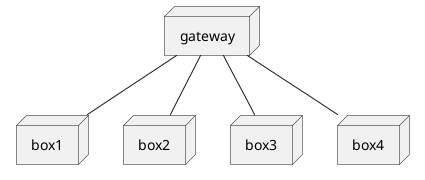 @startuml
node gateway
node box1
node box2
node box3
node box4
gateway -- box1
gateway -- box2
gateway -- box3
gateway -- box4
@enduml